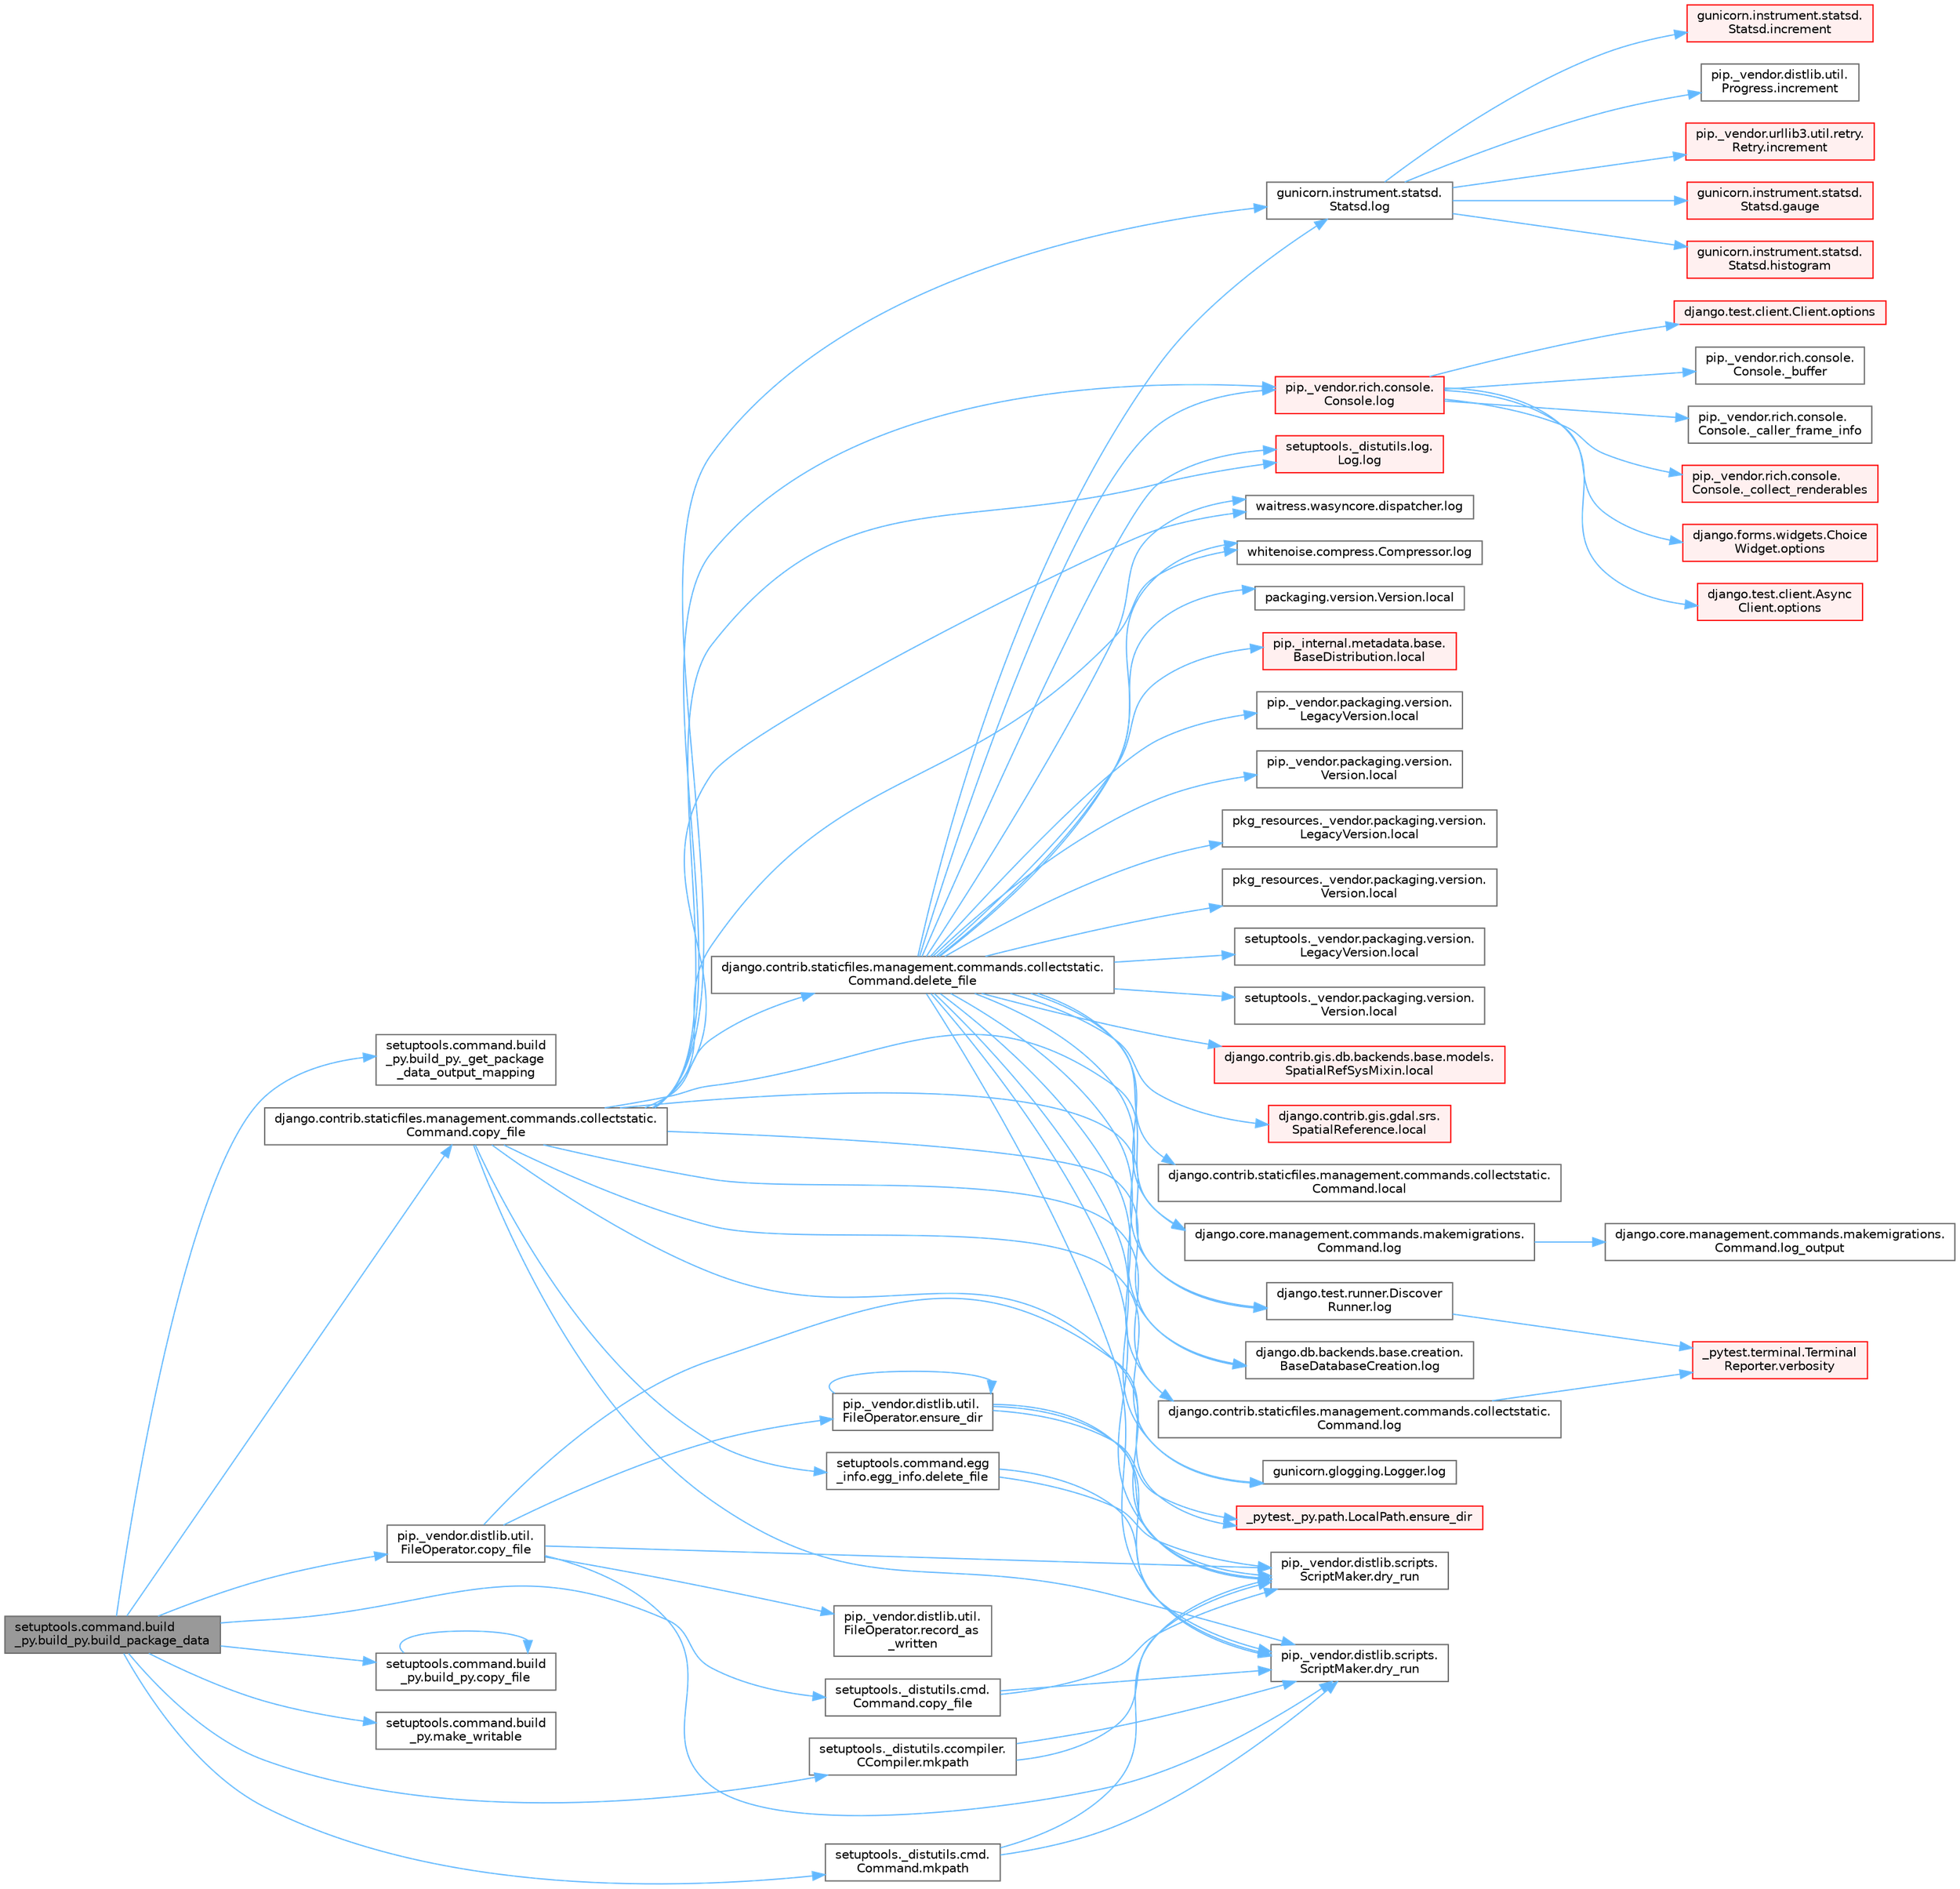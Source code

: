 digraph "setuptools.command.build_py.build_py.build_package_data"
{
 // LATEX_PDF_SIZE
  bgcolor="transparent";
  edge [fontname=Helvetica,fontsize=10,labelfontname=Helvetica,labelfontsize=10];
  node [fontname=Helvetica,fontsize=10,shape=box,height=0.2,width=0.4];
  rankdir="LR";
  Node1 [id="Node000001",label="setuptools.command.build\l_py.build_py.build_package_data",height=0.2,width=0.4,color="gray40", fillcolor="grey60", style="filled", fontcolor="black",tooltip=" "];
  Node1 -> Node2 [id="edge1_Node000001_Node000002",color="steelblue1",style="solid",tooltip=" "];
  Node2 [id="Node000002",label="setuptools.command.build\l_py.build_py._get_package\l_data_output_mapping",height=0.2,width=0.4,color="grey40", fillcolor="white", style="filled",URL="$classsetuptools_1_1command_1_1build__py_1_1build__py.html#a8526df055b405b66c65547b6b8028272",tooltip=" "];
  Node1 -> Node3 [id="edge2_Node000001_Node000003",color="steelblue1",style="solid",tooltip=" "];
  Node3 [id="Node000003",label="django.contrib.staticfiles.management.commands.collectstatic.\lCommand.copy_file",height=0.2,width=0.4,color="grey40", fillcolor="white", style="filled",URL="$classdjango_1_1contrib_1_1staticfiles_1_1management_1_1commands_1_1collectstatic_1_1_command.html#aa1d53e284649215d968d4bb505fb4d4b",tooltip=" "];
  Node3 -> Node4 [id="edge3_Node000003_Node000004",color="steelblue1",style="solid",tooltip=" "];
  Node4 [id="Node000004",label="django.contrib.staticfiles.management.commands.collectstatic.\lCommand.delete_file",height=0.2,width=0.4,color="grey40", fillcolor="white", style="filled",URL="$classdjango_1_1contrib_1_1staticfiles_1_1management_1_1commands_1_1collectstatic_1_1_command.html#a54d45dfce4bec3a86e7cd24afd6ade21",tooltip=" "];
  Node4 -> Node5 [id="edge4_Node000004_Node000005",color="steelblue1",style="solid",tooltip=" "];
  Node5 [id="Node000005",label="pip._vendor.distlib.scripts.\lScriptMaker.dry_run",height=0.2,width=0.4,color="grey40", fillcolor="white", style="filled",URL="$classpip_1_1__vendor_1_1distlib_1_1scripts_1_1_script_maker.html#acd0b75b087e518fe8bca3b64ea083c92",tooltip=" "];
  Node4 -> Node6 [id="edge5_Node000004_Node000006",color="steelblue1",style="solid",tooltip=" "];
  Node6 [id="Node000006",label="pip._vendor.distlib.scripts.\lScriptMaker.dry_run",height=0.2,width=0.4,color="grey40", fillcolor="white", style="filled",URL="$classpip_1_1__vendor_1_1distlib_1_1scripts_1_1_script_maker.html#aa6b275f3771cc190673279c4bf52d220",tooltip=" "];
  Node4 -> Node7 [id="edge6_Node000004_Node000007",color="steelblue1",style="solid",tooltip=" "];
  Node7 [id="Node000007",label="django.contrib.gis.db.backends.base.models.\lSpatialRefSysMixin.local",height=0.2,width=0.4,color="red", fillcolor="#FFF0F0", style="filled",URL="$classdjango_1_1contrib_1_1gis_1_1db_1_1backends_1_1base_1_1models_1_1_spatial_ref_sys_mixin.html#aa2b279a4742998c755a4b609dae36ec2",tooltip=" "];
  Node4 -> Node48 [id="edge7_Node000004_Node000048",color="steelblue1",style="solid",tooltip=" "];
  Node48 [id="Node000048",label="django.contrib.gis.gdal.srs.\lSpatialReference.local",height=0.2,width=0.4,color="red", fillcolor="#FFF0F0", style="filled",URL="$classdjango_1_1contrib_1_1gis_1_1gdal_1_1srs_1_1_spatial_reference.html#a0abebf4dd11a11920a1e2e54f39f50fd",tooltip=" "];
  Node4 -> Node49 [id="edge8_Node000004_Node000049",color="steelblue1",style="solid",tooltip=" "];
  Node49 [id="Node000049",label="django.contrib.staticfiles.management.commands.collectstatic.\lCommand.local",height=0.2,width=0.4,color="grey40", fillcolor="white", style="filled",URL="$classdjango_1_1contrib_1_1staticfiles_1_1management_1_1commands_1_1collectstatic_1_1_command.html#a03cada9a3401fcf3fac9c92aed7e2002",tooltip=" "];
  Node4 -> Node50 [id="edge9_Node000004_Node000050",color="steelblue1",style="solid",tooltip=" "];
  Node50 [id="Node000050",label="packaging.version.Version.local",height=0.2,width=0.4,color="grey40", fillcolor="white", style="filled",URL="$classpackaging_1_1version_1_1_version.html#a45188d22991efcdbe0a8356784fc00a0",tooltip=" "];
  Node4 -> Node51 [id="edge10_Node000004_Node000051",color="steelblue1",style="solid",tooltip=" "];
  Node51 [id="Node000051",label="pip._internal.metadata.base.\lBaseDistribution.local",height=0.2,width=0.4,color="red", fillcolor="#FFF0F0", style="filled",URL="$classpip_1_1__internal_1_1metadata_1_1base_1_1_base_distribution.html#a68a7931aa7d592ec9a6bcf1aaa845223",tooltip=" "];
  Node4 -> Node4542 [id="edge11_Node000004_Node004542",color="steelblue1",style="solid",tooltip=" "];
  Node4542 [id="Node004542",label="pip._vendor.packaging.version.\lLegacyVersion.local",height=0.2,width=0.4,color="grey40", fillcolor="white", style="filled",URL="$classpip_1_1__vendor_1_1packaging_1_1version_1_1_legacy_version.html#a60a59860ee423006f3885a51e699cbc0",tooltip=" "];
  Node4 -> Node4543 [id="edge12_Node000004_Node004543",color="steelblue1",style="solid",tooltip=" "];
  Node4543 [id="Node004543",label="pip._vendor.packaging.version.\lVersion.local",height=0.2,width=0.4,color="grey40", fillcolor="white", style="filled",URL="$classpip_1_1__vendor_1_1packaging_1_1version_1_1_version.html#ad1320245d9af9451510a2af96fa9e270",tooltip=" "];
  Node4 -> Node4544 [id="edge13_Node000004_Node004544",color="steelblue1",style="solid",tooltip=" "];
  Node4544 [id="Node004544",label="pkg_resources._vendor.packaging.version.\lLegacyVersion.local",height=0.2,width=0.4,color="grey40", fillcolor="white", style="filled",URL="$classpkg__resources_1_1__vendor_1_1packaging_1_1version_1_1_legacy_version.html#ab5202e3adbabf73ac459d78afdc0cfc5",tooltip=" "];
  Node4 -> Node4545 [id="edge14_Node000004_Node004545",color="steelblue1",style="solid",tooltip=" "];
  Node4545 [id="Node004545",label="pkg_resources._vendor.packaging.version.\lVersion.local",height=0.2,width=0.4,color="grey40", fillcolor="white", style="filled",URL="$classpkg__resources_1_1__vendor_1_1packaging_1_1version_1_1_version.html#a36e576909ed04da5b9a9d7b1443ee961",tooltip=" "];
  Node4 -> Node4546 [id="edge15_Node000004_Node004546",color="steelblue1",style="solid",tooltip=" "];
  Node4546 [id="Node004546",label="setuptools._vendor.packaging.version.\lLegacyVersion.local",height=0.2,width=0.4,color="grey40", fillcolor="white", style="filled",URL="$classsetuptools_1_1__vendor_1_1packaging_1_1version_1_1_legacy_version.html#a1c8af3f6b4898755c2d392b114d12e77",tooltip=" "];
  Node4 -> Node4547 [id="edge16_Node000004_Node004547",color="steelblue1",style="solid",tooltip=" "];
  Node4547 [id="Node004547",label="setuptools._vendor.packaging.version.\lVersion.local",height=0.2,width=0.4,color="grey40", fillcolor="white", style="filled",URL="$classsetuptools_1_1__vendor_1_1packaging_1_1version_1_1_version.html#a7d77314dddde68f3148b8c1efb5b8057",tooltip=" "];
  Node4 -> Node989 [id="edge17_Node000004_Node000989",color="steelblue1",style="solid",tooltip=" "];
  Node989 [id="Node000989",label="django.contrib.staticfiles.management.commands.collectstatic.\lCommand.log",height=0.2,width=0.4,color="grey40", fillcolor="white", style="filled",URL="$classdjango_1_1contrib_1_1staticfiles_1_1management_1_1commands_1_1collectstatic_1_1_command.html#a0e93191b90ee0993e3286343d0b2de0e",tooltip=" "];
  Node989 -> Node990 [id="edge18_Node000989_Node000990",color="steelblue1",style="solid",tooltip=" "];
  Node990 [id="Node000990",label="_pytest.terminal.Terminal\lReporter.verbosity",height=0.2,width=0.4,color="red", fillcolor="#FFF0F0", style="filled",URL="$class__pytest_1_1terminal_1_1_terminal_reporter.html#a620047ffec9ba4f5cca84af25b3adbcf",tooltip=" "];
  Node4 -> Node991 [id="edge19_Node000004_Node000991",color="steelblue1",style="solid",tooltip=" "];
  Node991 [id="Node000991",label="django.core.management.commands.makemigrations.\lCommand.log",height=0.2,width=0.4,color="grey40", fillcolor="white", style="filled",URL="$classdjango_1_1core_1_1management_1_1commands_1_1makemigrations_1_1_command.html#a0409d121552878a7416460dba8274880",tooltip=" "];
  Node991 -> Node992 [id="edge20_Node000991_Node000992",color="steelblue1",style="solid",tooltip=" "];
  Node992 [id="Node000992",label="django.core.management.commands.makemigrations.\lCommand.log_output",height=0.2,width=0.4,color="grey40", fillcolor="white", style="filled",URL="$classdjango_1_1core_1_1management_1_1commands_1_1makemigrations_1_1_command.html#ad6cb5d402888250fc170034fdee93f6d",tooltip=" "];
  Node4 -> Node993 [id="edge21_Node000004_Node000993",color="steelblue1",style="solid",tooltip=" "];
  Node993 [id="Node000993",label="django.db.backends.base.creation.\lBaseDatabaseCreation.log",height=0.2,width=0.4,color="grey40", fillcolor="white", style="filled",URL="$classdjango_1_1db_1_1backends_1_1base_1_1creation_1_1_base_database_creation.html#ac297ec931db5ec68c271ec0d91be7183",tooltip=" "];
  Node4 -> Node994 [id="edge22_Node000004_Node000994",color="steelblue1",style="solid",tooltip=" "];
  Node994 [id="Node000994",label="django.test.runner.Discover\lRunner.log",height=0.2,width=0.4,color="grey40", fillcolor="white", style="filled",URL="$classdjango_1_1test_1_1runner_1_1_discover_runner.html#af5ad8e2895b3f0c5e0a6d7113199d641",tooltip=" "];
  Node994 -> Node990 [id="edge23_Node000994_Node000990",color="steelblue1",style="solid",tooltip=" "];
  Node4 -> Node995 [id="edge24_Node000004_Node000995",color="steelblue1",style="solid",tooltip=" "];
  Node995 [id="Node000995",label="gunicorn.glogging.Logger.log",height=0.2,width=0.4,color="grey40", fillcolor="white", style="filled",URL="$classgunicorn_1_1glogging_1_1_logger.html#ad6941dede526094643dd02c53c3449b0",tooltip=" "];
  Node4 -> Node996 [id="edge25_Node000004_Node000996",color="steelblue1",style="solid",tooltip=" "];
  Node996 [id="Node000996",label="gunicorn.instrument.statsd.\lStatsd.log",height=0.2,width=0.4,color="grey40", fillcolor="white", style="filled",URL="$classgunicorn_1_1instrument_1_1statsd_1_1_statsd.html#ab99145cf0b7c66dbcebcbdcbd44b4953",tooltip=" "];
  Node996 -> Node997 [id="edge26_Node000996_Node000997",color="steelblue1",style="solid",tooltip=" "];
  Node997 [id="Node000997",label="gunicorn.instrument.statsd.\lStatsd.gauge",height=0.2,width=0.4,color="red", fillcolor="#FFF0F0", style="filled",URL="$classgunicorn_1_1instrument_1_1statsd_1_1_statsd.html#a6cebc76ae769412dfb0f0a3ec727c50d",tooltip=" "];
  Node996 -> Node999 [id="edge27_Node000996_Node000999",color="steelblue1",style="solid",tooltip=" "];
  Node999 [id="Node000999",label="gunicorn.instrument.statsd.\lStatsd.histogram",height=0.2,width=0.4,color="red", fillcolor="#FFF0F0", style="filled",URL="$classgunicorn_1_1instrument_1_1statsd_1_1_statsd.html#adee3cb12a43f643cca3c9084d77285b4",tooltip=" "];
  Node996 -> Node1000 [id="edge28_Node000996_Node001000",color="steelblue1",style="solid",tooltip=" "];
  Node1000 [id="Node001000",label="gunicorn.instrument.statsd.\lStatsd.increment",height=0.2,width=0.4,color="red", fillcolor="#FFF0F0", style="filled",URL="$classgunicorn_1_1instrument_1_1statsd_1_1_statsd.html#a5527687726a051a5182ee13a842b08fd",tooltip=" "];
  Node996 -> Node1001 [id="edge29_Node000996_Node001001",color="steelblue1",style="solid",tooltip=" "];
  Node1001 [id="Node001001",label="pip._vendor.distlib.util.\lProgress.increment",height=0.2,width=0.4,color="grey40", fillcolor="white", style="filled",URL="$classpip_1_1__vendor_1_1distlib_1_1util_1_1_progress.html#a197ffd4ac8a74898742a6cde5b4c5466",tooltip=" "];
  Node996 -> Node1002 [id="edge30_Node000996_Node001002",color="steelblue1",style="solid",tooltip=" "];
  Node1002 [id="Node001002",label="pip._vendor.urllib3.util.retry.\lRetry.increment",height=0.2,width=0.4,color="red", fillcolor="#FFF0F0", style="filled",URL="$classpip_1_1__vendor_1_1urllib3_1_1util_1_1retry_1_1_retry.html#a88dd993ccb2ef4b2bfa9ad0571374b12",tooltip=" "];
  Node4 -> Node1079 [id="edge31_Node000004_Node001079",color="steelblue1",style="solid",tooltip=" "];
  Node1079 [id="Node001079",label="pip._vendor.rich.console.\lConsole.log",height=0.2,width=0.4,color="red", fillcolor="#FFF0F0", style="filled",URL="$classpip_1_1__vendor_1_1rich_1_1console_1_1_console.html#af9c77e39f9413fc2b134c60cfa23b0f1",tooltip=" "];
  Node1079 -> Node132 [id="edge32_Node001079_Node000132",color="steelblue1",style="solid",tooltip=" "];
  Node132 [id="Node000132",label="pip._vendor.rich.console.\lConsole._buffer",height=0.2,width=0.4,color="grey40", fillcolor="white", style="filled",URL="$classpip_1_1__vendor_1_1rich_1_1console_1_1_console.html#a51eaf031922c907e4085937b82f5564e",tooltip=" "];
  Node1079 -> Node1080 [id="edge33_Node001079_Node001080",color="steelblue1",style="solid",tooltip=" "];
  Node1080 [id="Node001080",label="pip._vendor.rich.console.\lConsole._caller_frame_info",height=0.2,width=0.4,color="grey40", fillcolor="white", style="filled",URL="$classpip_1_1__vendor_1_1rich_1_1console_1_1_console.html#ac43cb4290591af4f04cd264aa1fc1b0f",tooltip=" "];
  Node1079 -> Node133 [id="edge34_Node001079_Node000133",color="steelblue1",style="solid",tooltip=" "];
  Node133 [id="Node000133",label="pip._vendor.rich.console.\lConsole._collect_renderables",height=0.2,width=0.4,color="red", fillcolor="#FFF0F0", style="filled",URL="$classpip_1_1__vendor_1_1rich_1_1console_1_1_console.html#ab053dc750094e77e036523f6d2c14899",tooltip=" "];
  Node1079 -> Node143 [id="edge35_Node001079_Node000143",color="steelblue1",style="solid",tooltip=" "];
  Node143 [id="Node000143",label="django.forms.widgets.Choice\lWidget.options",height=0.2,width=0.4,color="red", fillcolor="#FFF0F0", style="filled",URL="$classdjango_1_1forms_1_1widgets_1_1_choice_widget.html#a8575b90386fc2027f38ea00133cef250",tooltip=" "];
  Node1079 -> Node1081 [id="edge36_Node001079_Node001081",color="steelblue1",style="solid",tooltip=" "];
  Node1081 [id="Node001081",label="django.test.client.Async\lClient.options",height=0.2,width=0.4,color="red", fillcolor="#FFF0F0", style="filled",URL="$classdjango_1_1test_1_1client_1_1_async_client.html#a84509c6347cbc018e6335b924ec841a2",tooltip=" "];
  Node1079 -> Node1724 [id="edge37_Node001079_Node001724",color="steelblue1",style="solid",tooltip=" "];
  Node1724 [id="Node001724",label="django.test.client.Client.options",height=0.2,width=0.4,color="red", fillcolor="#FFF0F0", style="filled",URL="$classdjango_1_1test_1_1client_1_1_client.html#a839ea6375ca2184b3b60550938b6824c",tooltip=" "];
  Node4 -> Node2739 [id="edge38_Node000004_Node002739",color="steelblue1",style="solid",tooltip=" "];
  Node2739 [id="Node002739",label="setuptools._distutils.log.\lLog.log",height=0.2,width=0.4,color="red", fillcolor="#FFF0F0", style="filled",URL="$classsetuptools_1_1__distutils_1_1log_1_1_log.html#af651bf90098b3f6c9f3913b91f0eda70",tooltip=" "];
  Node4 -> Node2740 [id="edge39_Node000004_Node002740",color="steelblue1",style="solid",tooltip=" "];
  Node2740 [id="Node002740",label="waitress.wasyncore.dispatcher.log",height=0.2,width=0.4,color="grey40", fillcolor="white", style="filled",URL="$classwaitress_1_1wasyncore_1_1dispatcher.html#ab4786338f40a0cf9e9df45b57d4c0a63",tooltip=" "];
  Node4 -> Node2741 [id="edge40_Node000004_Node002741",color="steelblue1",style="solid",tooltip=" "];
  Node2741 [id="Node002741",label="whitenoise.compress.Compressor.log",height=0.2,width=0.4,color="grey40", fillcolor="white", style="filled",URL="$classwhitenoise_1_1compress_1_1_compressor.html#aa70a9f98a4387e4d394529c17cdbee27",tooltip=" "];
  Node3 -> Node4548 [id="edge41_Node000003_Node004548",color="steelblue1",style="solid",tooltip=" "];
  Node4548 [id="Node004548",label="setuptools.command.egg\l_info.egg_info.delete_file",height=0.2,width=0.4,color="grey40", fillcolor="white", style="filled",URL="$classsetuptools_1_1command_1_1egg__info_1_1egg__info.html#a495e8bc785408d0edb69ac18deb4cffc",tooltip=" "];
  Node4548 -> Node5 [id="edge42_Node004548_Node000005",color="steelblue1",style="solid",tooltip=" "];
  Node4548 -> Node6 [id="edge43_Node004548_Node000006",color="steelblue1",style="solid",tooltip=" "];
  Node3 -> Node5 [id="edge44_Node000003_Node000005",color="steelblue1",style="solid",tooltip=" "];
  Node3 -> Node6 [id="edge45_Node000003_Node000006",color="steelblue1",style="solid",tooltip=" "];
  Node3 -> Node989 [id="edge46_Node000003_Node000989",color="steelblue1",style="solid",tooltip=" "];
  Node3 -> Node991 [id="edge47_Node000003_Node000991",color="steelblue1",style="solid",tooltip=" "];
  Node3 -> Node993 [id="edge48_Node000003_Node000993",color="steelblue1",style="solid",tooltip=" "];
  Node3 -> Node994 [id="edge49_Node000003_Node000994",color="steelblue1",style="solid",tooltip=" "];
  Node3 -> Node995 [id="edge50_Node000003_Node000995",color="steelblue1",style="solid",tooltip=" "];
  Node3 -> Node996 [id="edge51_Node000003_Node000996",color="steelblue1",style="solid",tooltip=" "];
  Node3 -> Node1079 [id="edge52_Node000003_Node001079",color="steelblue1",style="solid",tooltip=" "];
  Node3 -> Node2739 [id="edge53_Node000003_Node002739",color="steelblue1",style="solid",tooltip=" "];
  Node3 -> Node2740 [id="edge54_Node000003_Node002740",color="steelblue1",style="solid",tooltip=" "];
  Node3 -> Node2741 [id="edge55_Node000003_Node002741",color="steelblue1",style="solid",tooltip=" "];
  Node1 -> Node4549 [id="edge56_Node000001_Node004549",color="steelblue1",style="solid",tooltip=" "];
  Node4549 [id="Node004549",label="pip._vendor.distlib.util.\lFileOperator.copy_file",height=0.2,width=0.4,color="grey40", fillcolor="white", style="filled",URL="$classpip_1_1__vendor_1_1distlib_1_1util_1_1_file_operator.html#abc23840c62c167d79ecacec778850261",tooltip=" "];
  Node4549 -> Node5 [id="edge57_Node004549_Node000005",color="steelblue1",style="solid",tooltip=" "];
  Node4549 -> Node6 [id="edge58_Node004549_Node000006",color="steelblue1",style="solid",tooltip=" "];
  Node4549 -> Node4550 [id="edge59_Node004549_Node004550",color="steelblue1",style="solid",tooltip=" "];
  Node4550 [id="Node004550",label="_pytest._py.path.LocalPath.ensure_dir",height=0.2,width=0.4,color="red", fillcolor="#FFF0F0", style="filled",URL="$class__pytest_1_1__py_1_1path_1_1_local_path.html#a46346ae9e4a2afb342367c4071edfb97",tooltip=" "];
  Node4549 -> Node4551 [id="edge60_Node004549_Node004551",color="steelblue1",style="solid",tooltip=" "];
  Node4551 [id="Node004551",label="pip._vendor.distlib.util.\lFileOperator.ensure_dir",height=0.2,width=0.4,color="grey40", fillcolor="white", style="filled",URL="$classpip_1_1__vendor_1_1distlib_1_1util_1_1_file_operator.html#ac26f6e6c72ddce16fab2f5b283728e7b",tooltip=" "];
  Node4551 -> Node5 [id="edge61_Node004551_Node000005",color="steelblue1",style="solid",tooltip=" "];
  Node4551 -> Node6 [id="edge62_Node004551_Node000006",color="steelblue1",style="solid",tooltip=" "];
  Node4551 -> Node4550 [id="edge63_Node004551_Node004550",color="steelblue1",style="solid",tooltip=" "];
  Node4551 -> Node4551 [id="edge64_Node004551_Node004551",color="steelblue1",style="solid",tooltip=" "];
  Node4549 -> Node4552 [id="edge65_Node004549_Node004552",color="steelblue1",style="solid",tooltip=" "];
  Node4552 [id="Node004552",label="pip._vendor.distlib.util.\lFileOperator.record_as\l_written",height=0.2,width=0.4,color="grey40", fillcolor="white", style="filled",URL="$classpip_1_1__vendor_1_1distlib_1_1util_1_1_file_operator.html#a3b258e4866635420f8e78204fe67443d",tooltip=" "];
  Node1 -> Node4553 [id="edge66_Node000001_Node004553",color="steelblue1",style="solid",tooltip=" "];
  Node4553 [id="Node004553",label="setuptools._distutils.cmd.\lCommand.copy_file",height=0.2,width=0.4,color="grey40", fillcolor="white", style="filled",URL="$classsetuptools_1_1__distutils_1_1cmd_1_1_command.html#a88780b42f9f312f6a8a44617c5e28b25",tooltip=" "];
  Node4553 -> Node5 [id="edge67_Node004553_Node000005",color="steelblue1",style="solid",tooltip=" "];
  Node4553 -> Node6 [id="edge68_Node004553_Node000006",color="steelblue1",style="solid",tooltip=" "];
  Node1 -> Node4554 [id="edge69_Node000001_Node004554",color="steelblue1",style="solid",tooltip=" "];
  Node4554 [id="Node004554",label="setuptools.command.build\l_py.build_py.copy_file",height=0.2,width=0.4,color="grey40", fillcolor="white", style="filled",URL="$classsetuptools_1_1command_1_1build__py_1_1build__py.html#ae5ead84f54c07f50b639494c9f9989fa",tooltip=" "];
  Node4554 -> Node4554 [id="edge70_Node004554_Node004554",color="steelblue1",style="solid",tooltip=" "];
  Node1 -> Node4555 [id="edge71_Node000001_Node004555",color="steelblue1",style="solid",tooltip=" "];
  Node4555 [id="Node004555",label="setuptools.command.build\l_py.make_writable",height=0.2,width=0.4,color="grey40", fillcolor="white", style="filled",URL="$namespacesetuptools_1_1command_1_1build__py.html#a5c23530ee5cbc6b025b02bf0210fe935",tooltip=" "];
  Node1 -> Node3598 [id="edge72_Node000001_Node003598",color="steelblue1",style="solid",tooltip=" "];
  Node3598 [id="Node003598",label="setuptools._distutils.ccompiler.\lCCompiler.mkpath",height=0.2,width=0.4,color="grey40", fillcolor="white", style="filled",URL="$classsetuptools_1_1__distutils_1_1ccompiler_1_1_c_compiler.html#a84a377626d580d0a9c7af626de535910",tooltip=" "];
  Node3598 -> Node5 [id="edge73_Node003598_Node000005",color="steelblue1",style="solid",tooltip=" "];
  Node3598 -> Node6 [id="edge74_Node003598_Node000006",color="steelblue1",style="solid",tooltip=" "];
  Node1 -> Node3599 [id="edge75_Node000001_Node003599",color="steelblue1",style="solid",tooltip=" "];
  Node3599 [id="Node003599",label="setuptools._distutils.cmd.\lCommand.mkpath",height=0.2,width=0.4,color="grey40", fillcolor="white", style="filled",URL="$classsetuptools_1_1__distutils_1_1cmd_1_1_command.html#ac5192d4d0c02e64755ea4a522d48c4ab",tooltip=" "];
  Node3599 -> Node5 [id="edge76_Node003599_Node000005",color="steelblue1",style="solid",tooltip=" "];
  Node3599 -> Node6 [id="edge77_Node003599_Node000006",color="steelblue1",style="solid",tooltip=" "];
}
